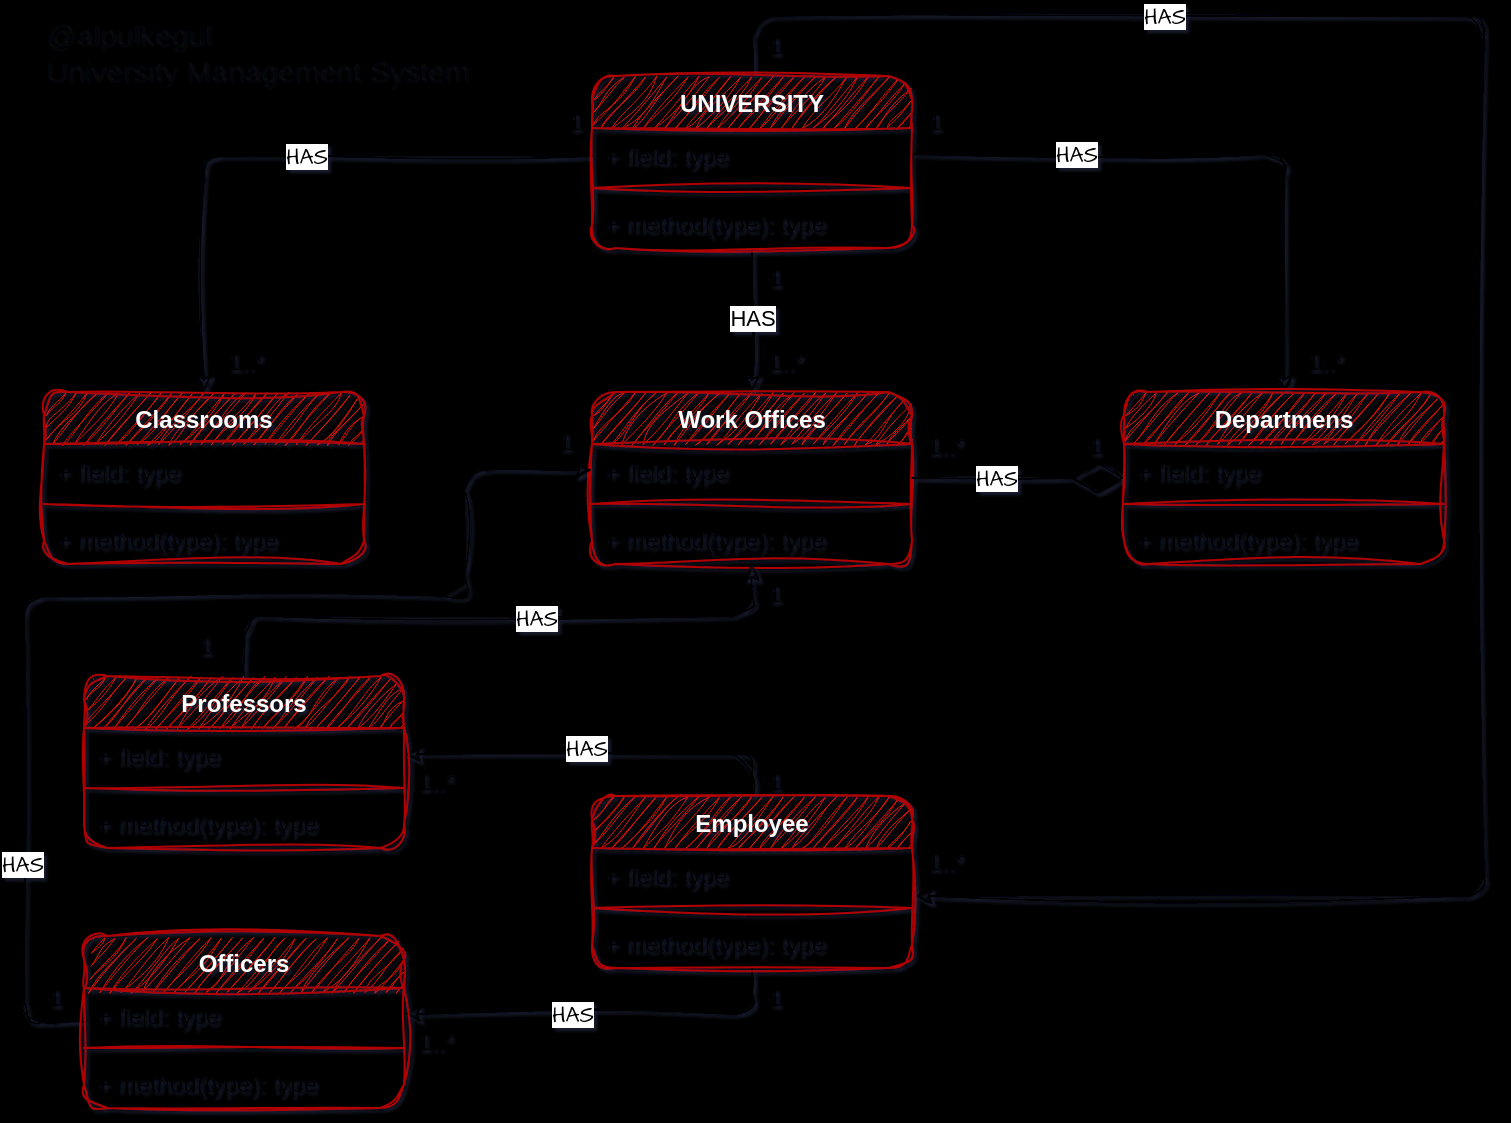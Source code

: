 <mxfile version="24.2.5" type="device">
  <diagram name="Sayfa -1" id="hEhYbjyBNQ5llbvJO913">
    <mxGraphModel dx="1118" dy="683" grid="0" gridSize="10" guides="1" tooltips="1" connect="1" arrows="1" fold="1" page="0" pageScale="1" pageWidth="827" pageHeight="1169" background="#000000" math="0" shadow="1">
      <root>
        <mxCell id="0" />
        <mxCell id="1" parent="0" />
        <mxCell id="_0AqH0yq0eEd7RrDWiNV-1" value="@alpulkegul&lt;div style=&quot;font-size: 15px;&quot;&gt;University Management System&lt;/div&gt;" style="text;html=1;align=left;verticalAlign=middle;resizable=0;points=[];autosize=1;strokeColor=none;fillColor=none;rotation=0;fontSize=15;textOpacity=30;rounded=1;sketch=1;curveFitting=1;jiggle=2;" vertex="1" parent="1">
          <mxGeometry x="58" y="123" width="230" height="48" as="geometry" />
        </mxCell>
        <mxCell id="NVktYQapCD7YuseLdimH-41" style="edgeStyle=orthogonalEdgeStyle;rounded=1;orthogonalLoop=1;jettySize=auto;html=1;entryX=0.5;entryY=0;entryDx=0;entryDy=0;sketch=1;curveFitting=1;jiggle=2;" parent="1" source="NVktYQapCD7YuseLdimH-14" target="NVktYQapCD7YuseLdimH-20" edge="1">
          <mxGeometry relative="1" as="geometry">
            <Array as="points">
              <mxPoint x="140" y="200" />
            </Array>
          </mxGeometry>
        </mxCell>
        <mxCell id="_0AqH0yq0eEd7RrDWiNV-19" value="HAS" style="edgeLabel;html=1;align=center;verticalAlign=middle;resizable=0;points=[];sketch=1;hachureGap=4;jiggle=2;curveFitting=1;fontFamily=Architects Daughter;fontSource=https%3A%2F%2Ffonts.googleapis.com%2Fcss%3Ffamily%3DArchitects%2BDaughter;" vertex="1" connectable="0" parent="NVktYQapCD7YuseLdimH-41">
          <mxGeometry x="-0.084" relative="1" as="geometry">
            <mxPoint as="offset" />
          </mxGeometry>
        </mxCell>
        <mxCell id="NVktYQapCD7YuseLdimH-42" style="edgeStyle=orthogonalEdgeStyle;rounded=1;orthogonalLoop=1;jettySize=auto;html=1;entryX=0.5;entryY=0;entryDx=0;entryDy=0;sketch=1;curveFitting=1;jiggle=2;" parent="1" source="NVktYQapCD7YuseLdimH-14" target="NVktYQapCD7YuseLdimH-25" edge="1">
          <mxGeometry relative="1" as="geometry" />
        </mxCell>
        <mxCell id="NVktYQapCD7YuseLdimH-78" value="HAS" style="edgeLabel;html=1;align=center;verticalAlign=middle;resizable=0;points=[];rounded=1;sketch=1;curveFitting=1;jiggle=2;" parent="NVktYQapCD7YuseLdimH-42" vertex="1" connectable="0">
          <mxGeometry x="0.289" y="-1" relative="1" as="geometry">
            <mxPoint x="1" y="-12" as="offset" />
          </mxGeometry>
        </mxCell>
        <mxCell id="NVktYQapCD7YuseLdimH-43" style="edgeStyle=orthogonalEdgeStyle;rounded=1;orthogonalLoop=1;jettySize=auto;html=1;entryX=0.5;entryY=0;entryDx=0;entryDy=0;sketch=1;curveFitting=1;jiggle=2;" parent="1" source="NVktYQapCD7YuseLdimH-15" target="NVktYQapCD7YuseLdimH-30" edge="1">
          <mxGeometry relative="1" as="geometry" />
        </mxCell>
        <mxCell id="_0AqH0yq0eEd7RrDWiNV-14" value="HAS" style="edgeLabel;html=1;align=center;verticalAlign=middle;resizable=0;points=[];sketch=1;hachureGap=4;jiggle=2;curveFitting=1;fontFamily=Architects Daughter;fontSource=https%3A%2F%2Ffonts.googleapis.com%2Fcss%3Ffamily%3DArchitects%2BDaughter;" vertex="1" connectable="0" parent="NVktYQapCD7YuseLdimH-43">
          <mxGeometry x="-0.461" y="-1" relative="1" as="geometry">
            <mxPoint y="-1" as="offset" />
          </mxGeometry>
        </mxCell>
        <mxCell id="NVktYQapCD7YuseLdimH-51" style="edgeStyle=orthogonalEdgeStyle;rounded=1;orthogonalLoop=1;jettySize=auto;html=1;exitX=0.5;exitY=0;exitDx=0;exitDy=0;entryX=1.011;entryY=0.891;entryDx=0;entryDy=0;entryPerimeter=0;sketch=1;curveFitting=1;jiggle=2;" parent="1" source="NVktYQapCD7YuseLdimH-14" target="NVktYQapCD7YuseLdimH-53" edge="1">
          <mxGeometry relative="1" as="geometry">
            <mxPoint x="500" y="550" as="targetPoint" />
            <Array as="points">
              <mxPoint x="414" y="130" />
              <mxPoint x="780" y="130" />
              <mxPoint x="780" y="570" />
              <mxPoint x="496" y="570" />
            </Array>
          </mxGeometry>
        </mxCell>
        <mxCell id="_0AqH0yq0eEd7RrDWiNV-15" value="HAS" style="edgeLabel;html=1;align=center;verticalAlign=middle;resizable=0;points=[];sketch=1;hachureGap=4;jiggle=2;curveFitting=1;fontFamily=Architects Daughter;fontSource=https%3A%2F%2Ffonts.googleapis.com%2Fcss%3Ffamily%3DArchitects%2BDaughter;" vertex="1" connectable="0" parent="NVktYQapCD7YuseLdimH-51">
          <mxGeometry x="-0.58" y="1" relative="1" as="geometry">
            <mxPoint y="1" as="offset" />
          </mxGeometry>
        </mxCell>
        <mxCell id="NVktYQapCD7YuseLdimH-14" value="UNIVERSITY" style="swimlane;fontStyle=1;align=center;verticalAlign=top;childLayout=stackLayout;horizontal=1;startSize=26;horizontalStack=0;resizeParent=1;resizeParentMax=0;resizeLast=0;collapsible=1;marginBottom=0;whiteSpace=wrap;html=1;fillColor=#e51400;fontColor=#ffffff;strokeColor=#B20000;rounded=1;sketch=1;curveFitting=1;jiggle=2;" parent="1" vertex="1">
          <mxGeometry x="334" y="160" width="160" height="86" as="geometry" />
        </mxCell>
        <mxCell id="NVktYQapCD7YuseLdimH-15" value="+ field: type" style="text;strokeColor=none;fillColor=none;align=left;verticalAlign=top;spacingLeft=4;spacingRight=4;overflow=hidden;rotatable=0;points=[[0,0.5],[1,0.5]];portConstraint=eastwest;whiteSpace=wrap;html=1;rounded=1;sketch=1;curveFitting=1;jiggle=2;" parent="NVktYQapCD7YuseLdimH-14" vertex="1">
          <mxGeometry y="26" width="160" height="26" as="geometry" />
        </mxCell>
        <mxCell id="NVktYQapCD7YuseLdimH-16" value="" style="line;strokeWidth=1;fillColor=none;align=left;verticalAlign=middle;spacingTop=-1;spacingLeft=3;spacingRight=3;rotatable=0;labelPosition=right;points=[];portConstraint=eastwest;strokeColor=inherit;rounded=1;sketch=1;curveFitting=1;jiggle=2;" parent="NVktYQapCD7YuseLdimH-14" vertex="1">
          <mxGeometry y="52" width="160" height="8" as="geometry" />
        </mxCell>
        <mxCell id="NVktYQapCD7YuseLdimH-17" value="+ method(type): type" style="text;strokeColor=none;fillColor=none;align=left;verticalAlign=top;spacingLeft=4;spacingRight=4;overflow=hidden;rotatable=0;points=[[0,0.5],[1,0.5]];portConstraint=eastwest;whiteSpace=wrap;html=1;rounded=1;sketch=1;curveFitting=1;jiggle=2;" parent="NVktYQapCD7YuseLdimH-14" vertex="1">
          <mxGeometry y="60" width="160" height="26" as="geometry" />
        </mxCell>
        <mxCell id="NVktYQapCD7YuseLdimH-20" value="Classrooms" style="swimlane;fontStyle=1;align=center;verticalAlign=top;childLayout=stackLayout;horizontal=1;startSize=26;horizontalStack=0;resizeParent=1;resizeParentMax=0;resizeLast=0;collapsible=1;marginBottom=0;whiteSpace=wrap;html=1;fillColor=#e51400;fontColor=#ffffff;strokeColor=#B20000;rounded=1;sketch=1;curveFitting=1;jiggle=2;" parent="1" vertex="1">
          <mxGeometry x="60" y="318" width="160" height="86" as="geometry" />
        </mxCell>
        <mxCell id="NVktYQapCD7YuseLdimH-21" value="+ field: type" style="text;strokeColor=none;fillColor=none;align=left;verticalAlign=top;spacingLeft=4;spacingRight=4;overflow=hidden;rotatable=0;points=[[0,0.5],[1,0.5]];portConstraint=eastwest;whiteSpace=wrap;html=1;rounded=1;sketch=1;curveFitting=1;jiggle=2;" parent="NVktYQapCD7YuseLdimH-20" vertex="1">
          <mxGeometry y="26" width="160" height="26" as="geometry" />
        </mxCell>
        <mxCell id="NVktYQapCD7YuseLdimH-22" value="" style="line;strokeWidth=1;fillColor=none;align=left;verticalAlign=middle;spacingTop=-1;spacingLeft=3;spacingRight=3;rotatable=0;labelPosition=right;points=[];portConstraint=eastwest;strokeColor=inherit;rounded=1;sketch=1;curveFitting=1;jiggle=2;" parent="NVktYQapCD7YuseLdimH-20" vertex="1">
          <mxGeometry y="52" width="160" height="8" as="geometry" />
        </mxCell>
        <mxCell id="NVktYQapCD7YuseLdimH-23" value="+ method(type): type" style="text;strokeColor=none;fillColor=none;align=left;verticalAlign=top;spacingLeft=4;spacingRight=4;overflow=hidden;rotatable=0;points=[[0,0.5],[1,0.5]];portConstraint=eastwest;whiteSpace=wrap;html=1;rounded=1;sketch=1;curveFitting=1;jiggle=2;" parent="NVktYQapCD7YuseLdimH-20" vertex="1">
          <mxGeometry y="60" width="160" height="26" as="geometry" />
        </mxCell>
        <mxCell id="NVktYQapCD7YuseLdimH-25" value="Work Offices" style="swimlane;fontStyle=1;align=center;verticalAlign=top;childLayout=stackLayout;horizontal=1;startSize=26;horizontalStack=0;resizeParent=1;resizeParentMax=0;resizeLast=0;collapsible=1;marginBottom=0;whiteSpace=wrap;html=1;fillColor=#e51400;fontColor=#ffffff;strokeColor=#B20000;rounded=1;sketch=1;curveFitting=1;jiggle=2;" parent="1" vertex="1">
          <mxGeometry x="334" y="318" width="160" height="86" as="geometry">
            <mxRectangle x="334" y="318" width="103" height="26" as="alternateBounds" />
          </mxGeometry>
        </mxCell>
        <mxCell id="NVktYQapCD7YuseLdimH-26" value="+ field: type" style="text;strokeColor=none;fillColor=none;align=left;verticalAlign=top;spacingLeft=4;spacingRight=4;overflow=hidden;rotatable=0;points=[[0,0.5],[1,0.5]];portConstraint=eastwest;whiteSpace=wrap;html=1;rounded=1;sketch=1;curveFitting=1;jiggle=2;" parent="NVktYQapCD7YuseLdimH-25" vertex="1">
          <mxGeometry y="26" width="160" height="26" as="geometry" />
        </mxCell>
        <mxCell id="NVktYQapCD7YuseLdimH-27" value="" style="line;strokeWidth=1;fillColor=none;align=left;verticalAlign=middle;spacingTop=-1;spacingLeft=3;spacingRight=3;rotatable=0;labelPosition=right;points=[];portConstraint=eastwest;strokeColor=inherit;rounded=1;sketch=1;curveFitting=1;jiggle=2;" parent="NVktYQapCD7YuseLdimH-25" vertex="1">
          <mxGeometry y="52" width="160" height="8" as="geometry" />
        </mxCell>
        <mxCell id="NVktYQapCD7YuseLdimH-28" value="+ method(type): type" style="text;strokeColor=none;fillColor=none;align=left;verticalAlign=top;spacingLeft=4;spacingRight=4;overflow=hidden;rotatable=0;points=[[0,0.5],[1,0.5]];portConstraint=eastwest;whiteSpace=wrap;html=1;rounded=1;sketch=1;curveFitting=1;jiggle=2;" parent="NVktYQapCD7YuseLdimH-25" vertex="1">
          <mxGeometry y="60" width="160" height="26" as="geometry" />
        </mxCell>
        <mxCell id="NVktYQapCD7YuseLdimH-30" value="Departmens" style="swimlane;fontStyle=1;align=center;verticalAlign=top;childLayout=stackLayout;horizontal=1;startSize=26;horizontalStack=0;resizeParent=1;resizeParentMax=0;resizeLast=0;collapsible=1;marginBottom=0;whiteSpace=wrap;html=1;fillColor=#e51400;fontColor=#ffffff;strokeColor=#B20000;rounded=1;sketch=1;curveFitting=1;jiggle=2;" parent="1" vertex="1">
          <mxGeometry x="600" y="318" width="160" height="86" as="geometry">
            <mxRectangle x="600" y="318" width="100" height="26" as="alternateBounds" />
          </mxGeometry>
        </mxCell>
        <mxCell id="NVktYQapCD7YuseLdimH-31" value="+ field: type" style="text;strokeColor=none;fillColor=none;align=left;verticalAlign=top;spacingLeft=4;spacingRight=4;overflow=hidden;rotatable=0;points=[[0,0.5],[1,0.5]];portConstraint=eastwest;whiteSpace=wrap;html=1;rounded=1;sketch=1;curveFitting=1;jiggle=2;" parent="NVktYQapCD7YuseLdimH-30" vertex="1">
          <mxGeometry y="26" width="160" height="26" as="geometry" />
        </mxCell>
        <mxCell id="NVktYQapCD7YuseLdimH-32" value="" style="line;strokeWidth=1;fillColor=none;align=left;verticalAlign=middle;spacingTop=-1;spacingLeft=3;spacingRight=3;rotatable=0;labelPosition=right;points=[];portConstraint=eastwest;strokeColor=inherit;rounded=1;sketch=1;curveFitting=1;jiggle=2;" parent="NVktYQapCD7YuseLdimH-30" vertex="1">
          <mxGeometry y="52" width="160" height="8" as="geometry" />
        </mxCell>
        <mxCell id="NVktYQapCD7YuseLdimH-33" value="+ method(type): type" style="text;strokeColor=none;fillColor=none;align=left;verticalAlign=top;spacingLeft=4;spacingRight=4;overflow=hidden;rotatable=0;points=[[0,0.5],[1,0.5]];portConstraint=eastwest;whiteSpace=wrap;html=1;rounded=1;sketch=1;curveFitting=1;jiggle=2;" parent="NVktYQapCD7YuseLdimH-30" vertex="1">
          <mxGeometry y="60" width="160" height="26" as="geometry" />
        </mxCell>
        <mxCell id="NVktYQapCD7YuseLdimH-48" value="1" style="text;html=1;align=center;verticalAlign=middle;resizable=0;points=[];autosize=1;strokeColor=none;fillColor=none;rounded=1;sketch=1;curveFitting=1;jiggle=2;" parent="1" vertex="1">
          <mxGeometry x="570" y="330" width="30" height="30" as="geometry" />
        </mxCell>
        <mxCell id="NVktYQapCD7YuseLdimH-49" value="1..*" style="text;html=1;align=center;verticalAlign=middle;resizable=0;points=[];autosize=1;strokeColor=none;fillColor=none;rounded=1;sketch=1;curveFitting=1;jiggle=2;" parent="1" vertex="1">
          <mxGeometry x="490" y="330" width="40" height="30" as="geometry" />
        </mxCell>
        <mxCell id="NVktYQapCD7YuseLdimH-64" style="edgeStyle=orthogonalEdgeStyle;rounded=1;orthogonalLoop=1;jettySize=auto;html=1;entryX=1;entryY=0.5;entryDx=0;entryDy=0;sketch=1;curveFitting=1;jiggle=2;" parent="1" source="NVktYQapCD7YuseLdimH-52" target="NVktYQapCD7YuseLdimH-57" edge="1">
          <mxGeometry relative="1" as="geometry" />
        </mxCell>
        <mxCell id="_0AqH0yq0eEd7RrDWiNV-5" value="&lt;span style=&quot;color: rgba(0, 0, 0, 0); font-family: monospace; font-size: 0px; text-align: start;&quot;&gt;%3CmxGraphModel%3E%3Croot%3E%3CmxCell%20id%3D%220%22%2F%3E%3CmxCell%20id%3D%221%22%20parent%3D%220%22%2F%3E%3CmxCell%20id%3D%222%22%20value%3D%22%26lt%3Bfont%20face%3D%26quot%3BHelvetica%26quot%3B%26gt%3BHAS%26lt%3B%2Ffont%26gt%3B%22%20style%3D%22edgeLabel%3Bhtml%3D1%3Balign%3Dcenter%3BverticalAlign%3Dmiddle%3Bresizable%3D0%3Bpoints%3D%5B%5D%3Bsketch%3D1%3BhachureGap%3D4%3Bjiggle%3D2%3BcurveFitting%3D1%3BfontFamily%3DArchitects%20Daughter%3BfontSource%3Dhttps%253A%252F%252Ffonts.googleapis.com%252Fcss%253Ffamily%253DArchitects%252BDaughter%3B%22%20vertex%3D%221%22%20connectable%3D%220%22%20parent%3D%221%22%3E%3CmxGeometry%20x%3D%22539.833%22%20y%3D%22360%22%20as%3D%22geometry%22%2F%3E%3C%2FmxCell%3E%3C%2Froot%3E%3C%2FmxGraphModel%3E&lt;/span&gt;&lt;span style=&quot;color: rgba(0, 0, 0, 0); font-family: monospace; font-size: 0px; text-align: start;&quot;&gt;%3CmxGraphModel%3E%3Croot%3E%3CmxCell%20id%3D%220%22%2F%3E%3CmxCell%20id%3D%221%22%20parent%3D%220%22%2F%3E%3CmxCell%20id%3D%222%22%20value%3D%22%26lt%3Bfont%20face%3D%26quot%3BHelvetica%26quot%3B%26gt%3BHAS%26lt%3B%2Ffont%26gt%3B%22%20style%3D%22edgeLabel%3Bhtml%3D1%3Balign%3Dcenter%3BverticalAlign%3Dmiddle%3Bresizable%3D0%3Bpoints%3D%5B%5D%3Bsketch%3D1%3BhachureGap%3D4%3Bjiggle%3D2%3BcurveFitting%3D1%3BfontFamily%3DArchitects%20Daughter%3BfontSource%3Dhttps%253A%252F%252Ffonts.googleapis.com%252Fcss%253Ffamily%253DArchitects%252BDaughter%3B%22%20vertex%3D%221%22%20connectable%3D%220%22%20parent%3D%221%22%3E%3CmxGeometry%20x%3D%22539.833%22%20y%3D%22360%22%20as%3D%22geometry%22%2F%3E%3C%2FmxCell%3E%3C%2Froot%3E%3C%2FmxGraphModel%3E&lt;/span&gt;" style="edgeLabel;html=1;align=center;verticalAlign=middle;resizable=0;points=[];hachureGap=4;fontFamily=Architects Daughter;fontSource=https%3A%2F%2Ffonts.googleapis.com%2Fcss%3Ffamily%3DArchitects%2BDaughter;rounded=1;sketch=1;curveFitting=1;jiggle=2;" vertex="1" connectable="0" parent="NVktYQapCD7YuseLdimH-64">
          <mxGeometry x="0.055" relative="1" as="geometry">
            <mxPoint as="offset" />
          </mxGeometry>
        </mxCell>
        <mxCell id="_0AqH0yq0eEd7RrDWiNV-17" value="HAS" style="edgeLabel;html=1;align=center;verticalAlign=middle;resizable=0;points=[];sketch=1;hachureGap=4;jiggle=2;curveFitting=1;fontFamily=Architects Daughter;fontSource=https%3A%2F%2Ffonts.googleapis.com%2Fcss%3Ffamily%3DArchitects%2BDaughter;" vertex="1" connectable="0" parent="NVktYQapCD7YuseLdimH-64">
          <mxGeometry x="0.073" y="-3" relative="1" as="geometry">
            <mxPoint as="offset" />
          </mxGeometry>
        </mxCell>
        <mxCell id="NVktYQapCD7YuseLdimH-65" style="edgeStyle=orthogonalEdgeStyle;rounded=1;orthogonalLoop=1;jettySize=auto;html=1;entryX=1;entryY=0.5;entryDx=0;entryDy=0;sketch=1;curveFitting=1;jiggle=2;" parent="1" source="NVktYQapCD7YuseLdimH-52" target="NVktYQapCD7YuseLdimH-61" edge="1">
          <mxGeometry relative="1" as="geometry" />
        </mxCell>
        <mxCell id="_0AqH0yq0eEd7RrDWiNV-7" value="HAS" style="edgeLabel;html=1;align=center;verticalAlign=middle;resizable=0;points=[];hachureGap=4;fontFamily=Architects Daughter;fontSource=https%3A%2F%2Ffonts.googleapis.com%2Fcss%3Ffamily%3DArchitects%2BDaughter;rounded=1;sketch=1;curveFitting=1;jiggle=2;" vertex="1" connectable="0" parent="NVktYQapCD7YuseLdimH-65">
          <mxGeometry x="0.15" relative="1" as="geometry">
            <mxPoint as="offset" />
          </mxGeometry>
        </mxCell>
        <mxCell id="NVktYQapCD7YuseLdimH-52" value="Employee" style="swimlane;fontStyle=1;align=center;verticalAlign=top;childLayout=stackLayout;horizontal=1;startSize=26;horizontalStack=0;resizeParent=1;resizeParentMax=0;resizeLast=0;collapsible=1;marginBottom=0;whiteSpace=wrap;html=1;fillColor=#e51400;fontColor=#ffffff;strokeColor=#B20000;rounded=1;sketch=1;curveFitting=1;jiggle=2;" parent="1" vertex="1">
          <mxGeometry x="334" y="520" width="160" height="86" as="geometry" />
        </mxCell>
        <mxCell id="NVktYQapCD7YuseLdimH-53" value="+ field: type" style="text;strokeColor=none;fillColor=none;align=left;verticalAlign=top;spacingLeft=4;spacingRight=4;overflow=hidden;rotatable=0;points=[[0,0.5],[1,0.5]];portConstraint=eastwest;whiteSpace=wrap;html=1;rounded=1;sketch=1;curveFitting=1;jiggle=2;" parent="NVktYQapCD7YuseLdimH-52" vertex="1">
          <mxGeometry y="26" width="160" height="26" as="geometry" />
        </mxCell>
        <mxCell id="NVktYQapCD7YuseLdimH-54" value="" style="line;strokeWidth=1;fillColor=none;align=left;verticalAlign=middle;spacingTop=-1;spacingLeft=3;spacingRight=3;rotatable=0;labelPosition=right;points=[];portConstraint=eastwest;strokeColor=inherit;rounded=1;sketch=1;curveFitting=1;jiggle=2;" parent="NVktYQapCD7YuseLdimH-52" vertex="1">
          <mxGeometry y="52" width="160" height="8" as="geometry" />
        </mxCell>
        <mxCell id="NVktYQapCD7YuseLdimH-55" value="+ method(type): type" style="text;strokeColor=none;fillColor=none;align=left;verticalAlign=top;spacingLeft=4;spacingRight=4;overflow=hidden;rotatable=0;points=[[0,0.5],[1,0.5]];portConstraint=eastwest;whiteSpace=wrap;html=1;rounded=1;sketch=1;curveFitting=1;jiggle=2;" parent="NVktYQapCD7YuseLdimH-52" vertex="1">
          <mxGeometry y="60" width="160" height="26" as="geometry" />
        </mxCell>
        <mxCell id="NVktYQapCD7YuseLdimH-66" style="edgeStyle=orthogonalEdgeStyle;rounded=1;orthogonalLoop=1;jettySize=auto;html=1;sketch=1;curveFitting=1;jiggle=2;" parent="1" source="NVktYQapCD7YuseLdimH-56" target="NVktYQapCD7YuseLdimH-25" edge="1">
          <mxGeometry relative="1" as="geometry">
            <Array as="points">
              <mxPoint x="160" y="430" />
              <mxPoint x="414" y="430" />
            </Array>
          </mxGeometry>
        </mxCell>
        <mxCell id="_0AqH0yq0eEd7RrDWiNV-18" value="HAS" style="edgeLabel;html=1;align=center;verticalAlign=middle;resizable=0;points=[];sketch=1;hachureGap=4;jiggle=2;curveFitting=1;fontFamily=Architects Daughter;fontSource=https%3A%2F%2Ffonts.googleapis.com%2Fcss%3Ffamily%3DArchitects%2BDaughter;" vertex="1" connectable="0" parent="NVktYQapCD7YuseLdimH-66">
          <mxGeometry x="0.131" y="-1" relative="1" as="geometry">
            <mxPoint as="offset" />
          </mxGeometry>
        </mxCell>
        <mxCell id="NVktYQapCD7YuseLdimH-56" value="Professors" style="swimlane;fontStyle=1;align=center;verticalAlign=top;childLayout=stackLayout;horizontal=1;startSize=26;horizontalStack=0;resizeParent=1;resizeParentMax=0;resizeLast=0;collapsible=1;marginBottom=0;whiteSpace=wrap;html=1;fillColor=#e51400;fontColor=#ffffff;strokeColor=#B20000;rounded=1;sketch=1;curveFitting=1;jiggle=2;" parent="1" vertex="1">
          <mxGeometry x="80" y="460" width="160" height="86" as="geometry" />
        </mxCell>
        <mxCell id="NVktYQapCD7YuseLdimH-57" value="+ field: type" style="text;strokeColor=none;fillColor=none;align=left;verticalAlign=top;spacingLeft=4;spacingRight=4;overflow=hidden;rotatable=0;points=[[0,0.5],[1,0.5]];portConstraint=eastwest;whiteSpace=wrap;html=1;rounded=1;sketch=1;curveFitting=1;jiggle=2;" parent="NVktYQapCD7YuseLdimH-56" vertex="1">
          <mxGeometry y="26" width="160" height="26" as="geometry" />
        </mxCell>
        <mxCell id="NVktYQapCD7YuseLdimH-58" value="" style="line;strokeWidth=1;fillColor=none;align=left;verticalAlign=middle;spacingTop=-1;spacingLeft=3;spacingRight=3;rotatable=0;labelPosition=right;points=[];portConstraint=eastwest;strokeColor=inherit;rounded=1;sketch=1;curveFitting=1;jiggle=2;" parent="NVktYQapCD7YuseLdimH-56" vertex="1">
          <mxGeometry y="52" width="160" height="8" as="geometry" />
        </mxCell>
        <mxCell id="NVktYQapCD7YuseLdimH-59" value="+ method(type): type" style="text;strokeColor=none;fillColor=none;align=left;verticalAlign=top;spacingLeft=4;spacingRight=4;overflow=hidden;rotatable=0;points=[[0,0.5],[1,0.5]];portConstraint=eastwest;whiteSpace=wrap;html=1;rounded=1;sketch=1;curveFitting=1;jiggle=2;" parent="NVktYQapCD7YuseLdimH-56" vertex="1">
          <mxGeometry y="60" width="160" height="26" as="geometry" />
        </mxCell>
        <mxCell id="NVktYQapCD7YuseLdimH-67" style="edgeStyle=orthogonalEdgeStyle;rounded=1;orthogonalLoop=1;jettySize=auto;html=1;entryX=0;entryY=0.5;entryDx=0;entryDy=0;sketch=1;curveFitting=1;jiggle=2;" parent="1" source="NVktYQapCD7YuseLdimH-60" target="NVktYQapCD7YuseLdimH-26" edge="1">
          <mxGeometry relative="1" as="geometry">
            <Array as="points">
              <mxPoint x="50" y="633" />
              <mxPoint x="50" y="420" />
              <mxPoint x="270" y="420" />
              <mxPoint x="270" y="357" />
            </Array>
          </mxGeometry>
        </mxCell>
        <mxCell id="_0AqH0yq0eEd7RrDWiNV-20" value="HAS" style="edgeLabel;html=1;align=center;verticalAlign=middle;resizable=0;points=[];sketch=1;hachureGap=4;jiggle=2;curveFitting=1;fontFamily=Architects Daughter;fontSource=https%3A%2F%2Ffonts.googleapis.com%2Fcss%3Ffamily%3DArchitects%2BDaughter;" vertex="1" connectable="0" parent="NVktYQapCD7YuseLdimH-67">
          <mxGeometry x="-0.629" y="1" relative="1" as="geometry">
            <mxPoint as="offset" />
          </mxGeometry>
        </mxCell>
        <mxCell id="NVktYQapCD7YuseLdimH-60" value="Officers" style="swimlane;fontStyle=1;align=center;verticalAlign=top;childLayout=stackLayout;horizontal=1;startSize=26;horizontalStack=0;resizeParent=1;resizeParentMax=0;resizeLast=0;collapsible=1;marginBottom=0;whiteSpace=wrap;html=1;fillColor=#e51400;fontColor=#ffffff;strokeColor=#B20000;rounded=1;sketch=1;curveFitting=1;jiggle=2;" parent="1" vertex="1">
          <mxGeometry x="80" y="590" width="160" height="86" as="geometry" />
        </mxCell>
        <mxCell id="NVktYQapCD7YuseLdimH-61" value="+ field: type" style="text;strokeColor=none;fillColor=none;align=left;verticalAlign=top;spacingLeft=4;spacingRight=4;overflow=hidden;rotatable=0;points=[[0,0.5],[1,0.5]];portConstraint=eastwest;whiteSpace=wrap;html=1;rounded=1;sketch=1;curveFitting=1;jiggle=2;" parent="NVktYQapCD7YuseLdimH-60" vertex="1">
          <mxGeometry y="26" width="160" height="26" as="geometry" />
        </mxCell>
        <mxCell id="NVktYQapCD7YuseLdimH-62" value="" style="line;strokeWidth=1;fillColor=none;align=left;verticalAlign=middle;spacingTop=-1;spacingLeft=3;spacingRight=3;rotatable=0;labelPosition=right;points=[];portConstraint=eastwest;strokeColor=inherit;rounded=1;sketch=1;curveFitting=1;jiggle=2;" parent="NVktYQapCD7YuseLdimH-60" vertex="1">
          <mxGeometry y="52" width="160" height="8" as="geometry" />
        </mxCell>
        <mxCell id="NVktYQapCD7YuseLdimH-63" value="+ method(type): type" style="text;strokeColor=none;fillColor=none;align=left;verticalAlign=top;spacingLeft=4;spacingRight=4;overflow=hidden;rotatable=0;points=[[0,0.5],[1,0.5]];portConstraint=eastwest;whiteSpace=wrap;html=1;rounded=1;sketch=1;curveFitting=1;jiggle=2;" parent="NVktYQapCD7YuseLdimH-60" vertex="1">
          <mxGeometry y="60" width="160" height="26" as="geometry" />
        </mxCell>
        <mxCell id="NVktYQapCD7YuseLdimH-68" value="1" style="text;html=1;align=center;verticalAlign=middle;resizable=0;points=[];autosize=1;strokeColor=none;fillColor=none;rounded=1;sketch=1;curveFitting=1;jiggle=2;" parent="1" vertex="1">
          <mxGeometry x="410" y="130" width="30" height="30" as="geometry" />
        </mxCell>
        <mxCell id="NVktYQapCD7YuseLdimH-69" value="1" style="text;html=1;align=center;verticalAlign=middle;resizable=0;points=[];autosize=1;strokeColor=none;fillColor=none;rounded=1;sketch=1;curveFitting=1;jiggle=2;" parent="1" vertex="1">
          <mxGeometry x="490" y="168" width="30" height="30" as="geometry" />
        </mxCell>
        <mxCell id="NVktYQapCD7YuseLdimH-70" value="1" style="text;html=1;align=center;verticalAlign=middle;resizable=0;points=[];autosize=1;strokeColor=none;fillColor=none;rounded=1;sketch=1;curveFitting=1;jiggle=2;" parent="1" vertex="1">
          <mxGeometry x="410" y="246" width="30" height="30" as="geometry" />
        </mxCell>
        <mxCell id="NVktYQapCD7YuseLdimH-72" value="1" style="text;html=1;align=center;verticalAlign=middle;resizable=0;points=[];autosize=1;strokeColor=none;fillColor=none;rounded=1;sketch=1;curveFitting=1;jiggle=2;" parent="1" vertex="1">
          <mxGeometry x="310" y="168" width="30" height="30" as="geometry" />
        </mxCell>
        <mxCell id="NVktYQapCD7YuseLdimH-79" value="1..*" style="text;html=1;align=center;verticalAlign=middle;resizable=0;points=[];autosize=1;strokeColor=none;fillColor=none;rounded=1;sketch=1;curveFitting=1;jiggle=2;" parent="1" vertex="1">
          <mxGeometry x="490" y="538" width="40" height="30" as="geometry" />
        </mxCell>
        <mxCell id="NVktYQapCD7YuseLdimH-80" value="1..*" style="text;html=1;align=center;verticalAlign=middle;resizable=0;points=[];autosize=1;strokeColor=none;fillColor=none;rounded=1;sketch=1;curveFitting=1;jiggle=2;" parent="1" vertex="1">
          <mxGeometry x="680" y="288" width="40" height="30" as="geometry" />
        </mxCell>
        <mxCell id="NVktYQapCD7YuseLdimH-81" value="1..*" style="text;html=1;align=center;verticalAlign=middle;resizable=0;points=[];autosize=1;strokeColor=none;fillColor=none;rounded=1;sketch=1;curveFitting=1;jiggle=2;" parent="1" vertex="1">
          <mxGeometry x="410" y="288" width="40" height="30" as="geometry" />
        </mxCell>
        <mxCell id="NVktYQapCD7YuseLdimH-82" value="1..*" style="text;html=1;align=center;verticalAlign=middle;resizable=0;points=[];autosize=1;strokeColor=none;fillColor=none;rounded=1;sketch=1;curveFitting=1;jiggle=2;" parent="1" vertex="1">
          <mxGeometry x="140" y="288" width="40" height="30" as="geometry" />
        </mxCell>
        <mxCell id="NVktYQapCD7YuseLdimH-83" value="1" style="text;html=1;align=center;verticalAlign=middle;resizable=0;points=[];autosize=1;strokeColor=none;fillColor=none;rounded=1;sketch=1;curveFitting=1;jiggle=2;" parent="1" vertex="1">
          <mxGeometry x="410" y="606" width="30" height="30" as="geometry" />
        </mxCell>
        <mxCell id="NVktYQapCD7YuseLdimH-84" value="1..*" style="text;html=1;align=center;verticalAlign=middle;resizable=0;points=[];autosize=1;strokeColor=none;fillColor=none;rounded=1;sketch=1;curveFitting=1;jiggle=2;" parent="1" vertex="1">
          <mxGeometry x="235" y="628" width="40" height="30" as="geometry" />
        </mxCell>
        <mxCell id="NVktYQapCD7YuseLdimH-85" value="1..*" style="text;html=1;align=center;verticalAlign=middle;resizable=0;points=[];autosize=1;strokeColor=none;fillColor=none;rounded=1;sketch=1;curveFitting=1;jiggle=2;" parent="1" vertex="1">
          <mxGeometry x="235" y="498" width="40" height="30" as="geometry" />
        </mxCell>
        <mxCell id="NVktYQapCD7YuseLdimH-86" value="1" style="text;html=1;align=center;verticalAlign=middle;resizable=0;points=[];autosize=1;strokeColor=none;fillColor=none;rounded=1;sketch=1;curveFitting=1;jiggle=2;" parent="1" vertex="1">
          <mxGeometry x="410" y="498" width="30" height="30" as="geometry" />
        </mxCell>
        <mxCell id="NVktYQapCD7YuseLdimH-87" value="1" style="text;html=1;align=center;verticalAlign=middle;resizable=0;points=[];autosize=1;strokeColor=none;fillColor=none;rounded=1;sketch=1;curveFitting=1;jiggle=2;" parent="1" vertex="1">
          <mxGeometry x="125" y="430" width="30" height="30" as="geometry" />
        </mxCell>
        <mxCell id="NVktYQapCD7YuseLdimH-88" value="1" style="text;html=1;align=center;verticalAlign=middle;resizable=0;points=[];autosize=1;strokeColor=none;fillColor=none;rounded=1;sketch=1;curveFitting=1;jiggle=2;" parent="1" vertex="1">
          <mxGeometry x="410" y="404" width="30" height="30" as="geometry" />
        </mxCell>
        <mxCell id="NVktYQapCD7YuseLdimH-89" value="1" style="text;html=1;align=center;verticalAlign=middle;resizable=0;points=[];autosize=1;strokeColor=none;fillColor=none;rounded=1;sketch=1;curveFitting=1;jiggle=2;" parent="1" vertex="1">
          <mxGeometry x="305" y="328" width="30" height="30" as="geometry" />
        </mxCell>
        <mxCell id="NVktYQapCD7YuseLdimH-90" value="1" style="text;html=1;align=center;verticalAlign=middle;resizable=0;points=[];autosize=1;strokeColor=none;fillColor=none;rounded=1;sketch=1;curveFitting=1;jiggle=2;" parent="1" vertex="1">
          <mxGeometry x="50" y="606" width="30" height="30" as="geometry" />
        </mxCell>
        <mxCell id="NVktYQapCD7YuseLdimH-92" value="" style="endArrow=diamondThin;endFill=0;endSize=24;html=1;rounded=1;sketch=1;curveFitting=1;jiggle=2;" parent="1" source="NVktYQapCD7YuseLdimH-25" target="NVktYQapCD7YuseLdimH-30" edge="1">
          <mxGeometry width="160" relative="1" as="geometry">
            <mxPoint x="540" y="410" as="sourcePoint" />
            <mxPoint x="570" y="365.373" as="targetPoint" />
            <Array as="points" />
          </mxGeometry>
        </mxCell>
        <mxCell id="_0AqH0yq0eEd7RrDWiNV-16" value="HAS" style="edgeLabel;html=1;align=center;verticalAlign=middle;resizable=0;points=[];sketch=1;hachureGap=4;jiggle=2;curveFitting=1;fontFamily=Architects Daughter;fontSource=https%3A%2F%2Ffonts.googleapis.com%2Fcss%3Ffamily%3DArchitects%2BDaughter;" vertex="1" connectable="0" parent="NVktYQapCD7YuseLdimH-92">
          <mxGeometry x="-0.204" y="-3" relative="1" as="geometry">
            <mxPoint y="-3" as="offset" />
          </mxGeometry>
        </mxCell>
      </root>
    </mxGraphModel>
  </diagram>
</mxfile>
